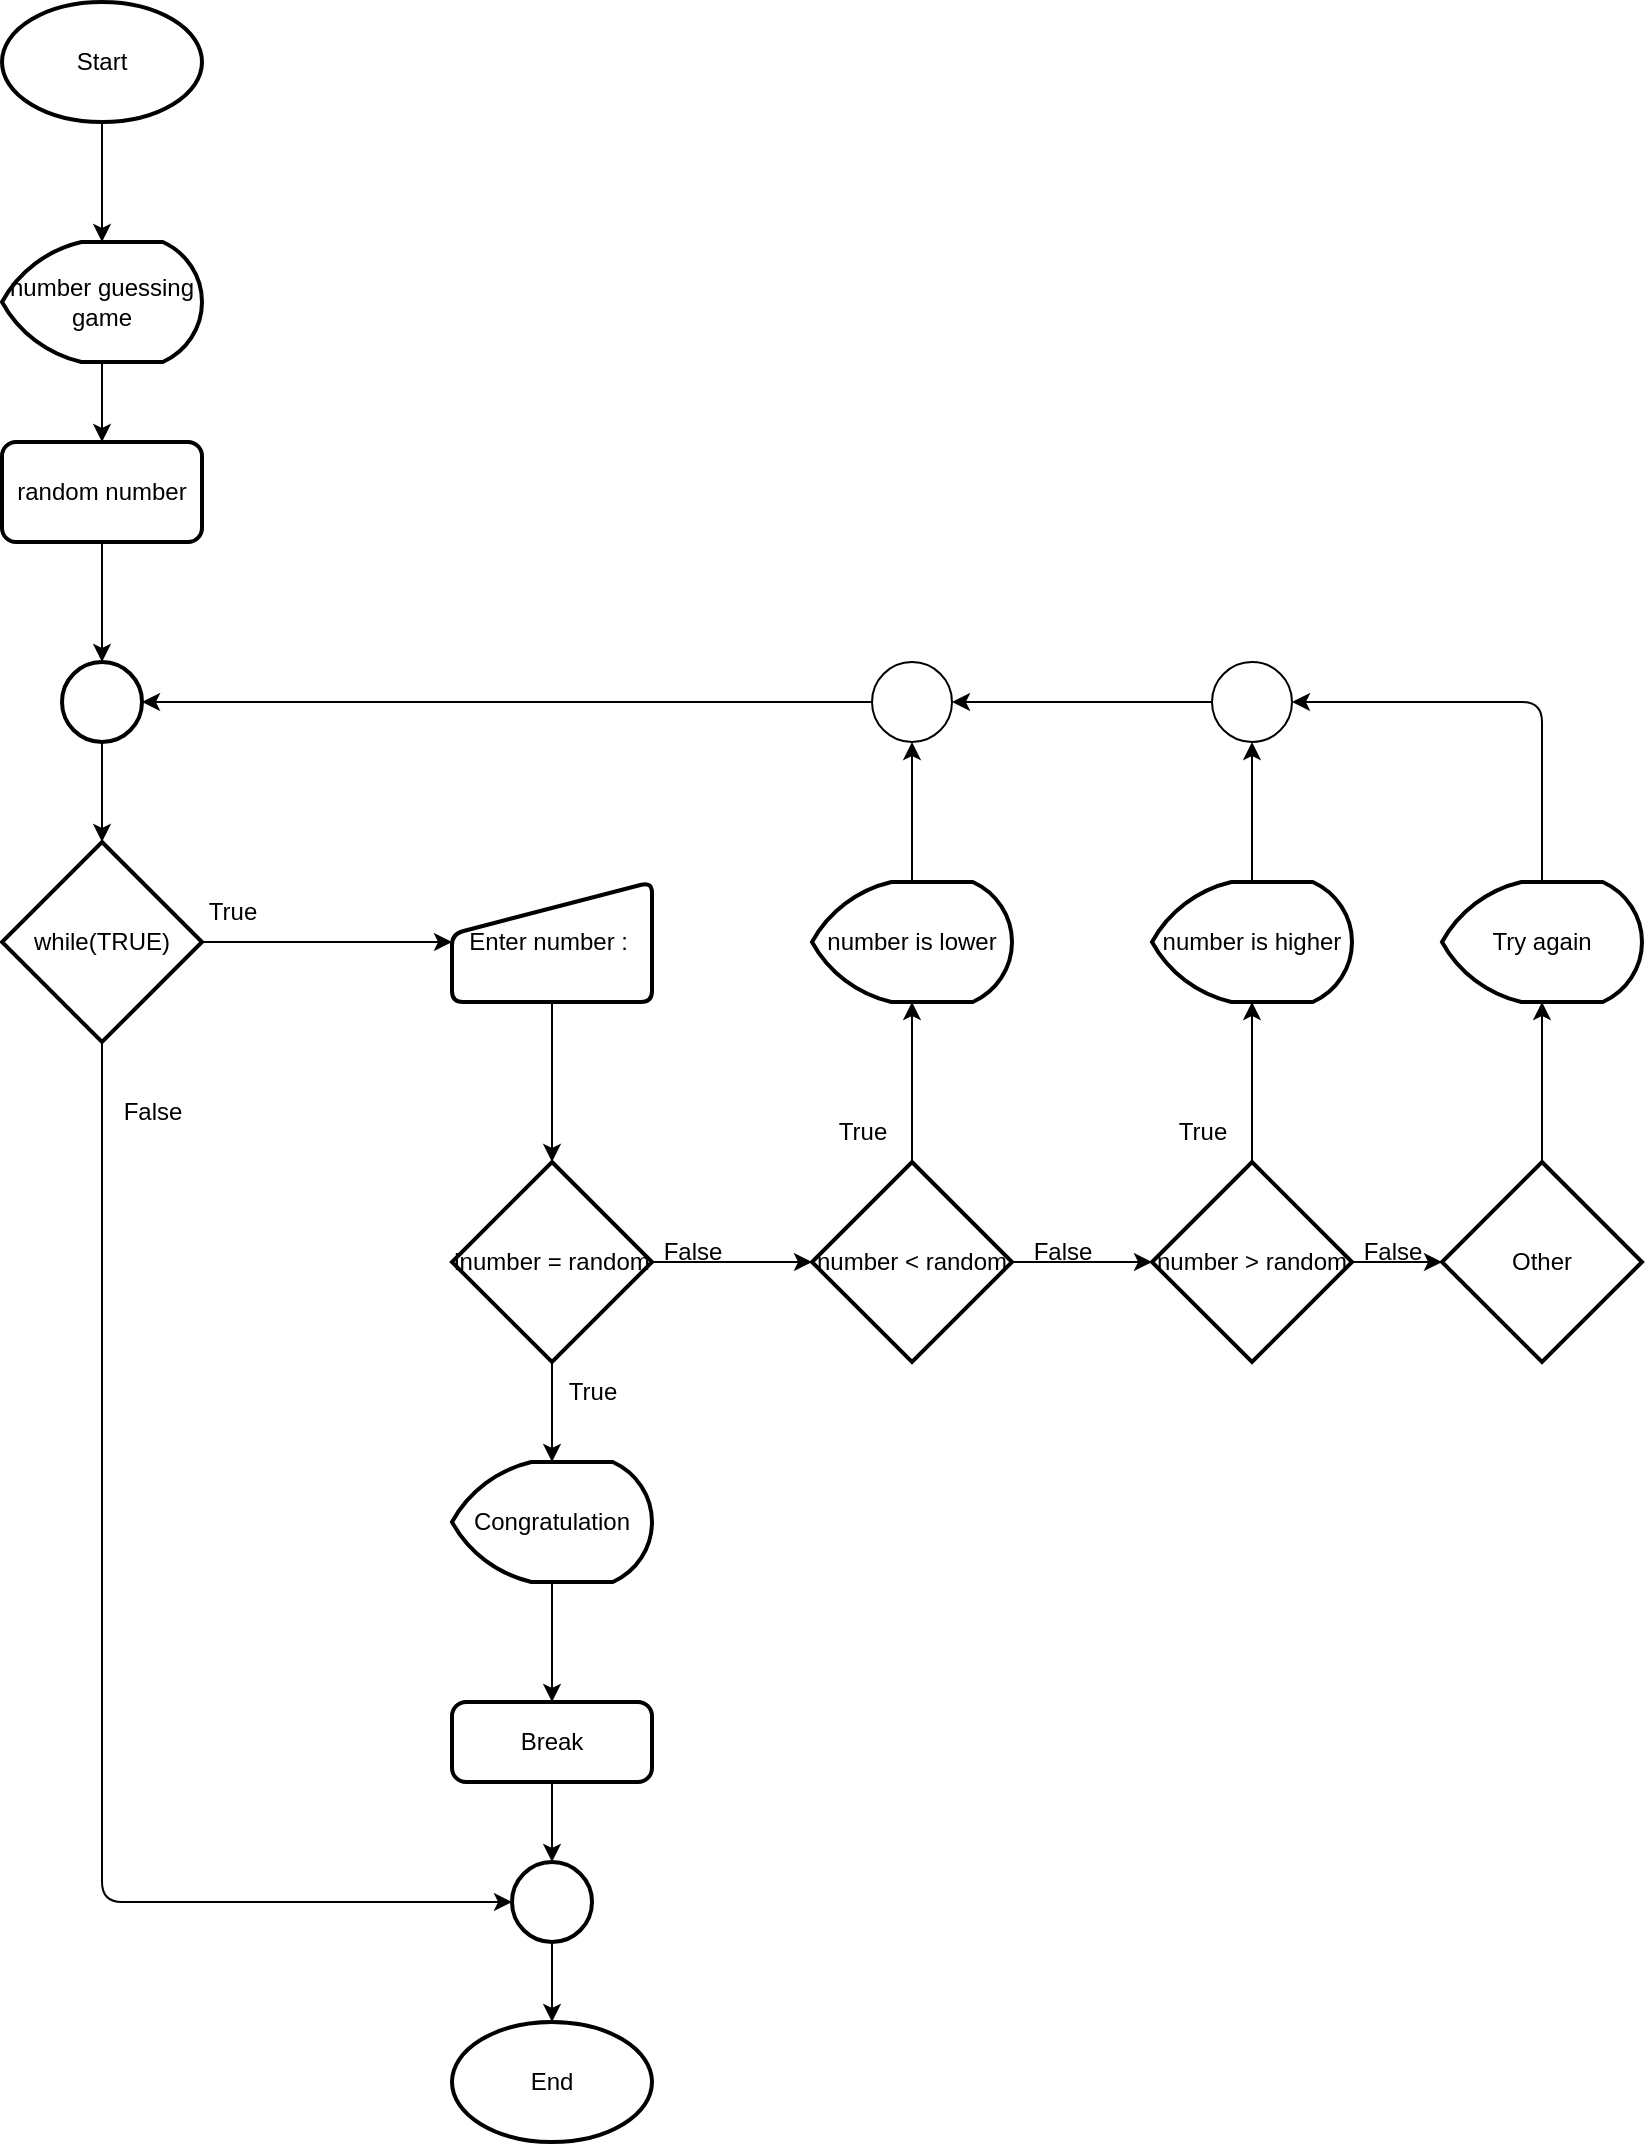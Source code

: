 <mxfile>
    <diagram id="GV0_gNoF-sasdu5zrCti" name="Page-1">
        <mxGraphModel dx="1040" dy="1431" grid="1" gridSize="10" guides="1" tooltips="1" connect="1" arrows="1" fold="1" page="1" pageScale="1" pageWidth="850" pageHeight="1100" math="0" shadow="0">
            <root>
                <mxCell id="0"/>
                <mxCell id="1" parent="0"/>
                <mxCell id="16" value="" style="edgeStyle=none;html=1;" parent="1" source="2" target="3" edge="1">
                    <mxGeometry relative="1" as="geometry"/>
                </mxCell>
                <mxCell id="2" value="Start" style="strokeWidth=2;html=1;shape=mxgraph.flowchart.start_1;whiteSpace=wrap;" parent="1" vertex="1">
                    <mxGeometry x="20" y="20" width="100" height="60" as="geometry"/>
                </mxCell>
                <mxCell id="17" value="" style="edgeStyle=none;html=1;" parent="1" source="3" target="7" edge="1">
                    <mxGeometry relative="1" as="geometry"/>
                </mxCell>
                <mxCell id="3" value="number guessing game" style="strokeWidth=2;html=1;shape=mxgraph.flowchart.display;whiteSpace=wrap;" parent="1" vertex="1">
                    <mxGeometry x="20" y="140" width="100" height="60" as="geometry"/>
                </mxCell>
                <mxCell id="20" style="edgeStyle=none;html=1;exitX=1;exitY=0.5;exitDx=0;exitDy=0;exitPerimeter=0;entryX=0;entryY=0.5;entryDx=0;entryDy=0;" parent="1" source="4" target="5" edge="1">
                    <mxGeometry relative="1" as="geometry"/>
                </mxCell>
                <mxCell id="59" style="edgeStyle=none;html=1;exitX=0.5;exitY=1;exitDx=0;exitDy=0;exitPerimeter=0;entryX=0;entryY=0.5;entryDx=0;entryDy=0;entryPerimeter=0;" parent="1" source="4" target="57" edge="1">
                    <mxGeometry relative="1" as="geometry">
                        <Array as="points">
                            <mxPoint x="70" y="970"/>
                        </Array>
                    </mxGeometry>
                </mxCell>
                <mxCell id="4" value="while(TRUE)" style="strokeWidth=2;html=1;shape=mxgraph.flowchart.decision;whiteSpace=wrap;" parent="1" vertex="1">
                    <mxGeometry x="20" y="440" width="100" height="100" as="geometry"/>
                </mxCell>
                <mxCell id="21" value="" style="edgeStyle=none;html=1;" parent="1" source="5" target="6" edge="1">
                    <mxGeometry relative="1" as="geometry"/>
                </mxCell>
                <mxCell id="5" value="Enter number :&amp;nbsp;" style="html=1;strokeWidth=2;shape=manualInput;whiteSpace=wrap;rounded=1;size=26;arcSize=11;" parent="1" vertex="1">
                    <mxGeometry x="245" y="460" width="100" height="60" as="geometry"/>
                </mxCell>
                <mxCell id="22" value="" style="edgeStyle=none;html=1;" parent="1" source="6" target="10" edge="1">
                    <mxGeometry relative="1" as="geometry"/>
                </mxCell>
                <mxCell id="54" style="edgeStyle=none;html=1;exitX=0.5;exitY=1;exitDx=0;exitDy=0;exitPerimeter=0;entryX=0.5;entryY=0;entryDx=0;entryDy=0;entryPerimeter=0;" parent="1" source="6" target="36" edge="1">
                    <mxGeometry relative="1" as="geometry"/>
                </mxCell>
                <mxCell id="6" value="inumber = random" style="strokeWidth=2;html=1;shape=mxgraph.flowchart.decision;whiteSpace=wrap;" parent="1" vertex="1">
                    <mxGeometry x="245" y="600" width="100" height="100" as="geometry"/>
                </mxCell>
                <mxCell id="18" value="" style="edgeStyle=none;html=1;" parent="1" source="7" target="9" edge="1">
                    <mxGeometry relative="1" as="geometry"/>
                </mxCell>
                <mxCell id="7" value="random number" style="rounded=1;whiteSpace=wrap;html=1;absoluteArcSize=1;arcSize=14;strokeWidth=2;" parent="1" vertex="1">
                    <mxGeometry x="20" y="240" width="100" height="50" as="geometry"/>
                </mxCell>
                <mxCell id="19" value="" style="edgeStyle=none;html=1;" parent="1" source="9" target="4" edge="1">
                    <mxGeometry relative="1" as="geometry"/>
                </mxCell>
                <mxCell id="9" value="" style="strokeWidth=2;html=1;shape=mxgraph.flowchart.start_2;whiteSpace=wrap;" parent="1" vertex="1">
                    <mxGeometry x="50" y="350" width="40" height="40" as="geometry"/>
                </mxCell>
                <mxCell id="23" value="" style="edgeStyle=none;html=1;" parent="1" source="10" target="11" edge="1">
                    <mxGeometry relative="1" as="geometry"/>
                </mxCell>
                <mxCell id="25" value="" style="edgeStyle=none;html=1;" parent="1" source="10" target="12" edge="1">
                    <mxGeometry relative="1" as="geometry"/>
                </mxCell>
                <mxCell id="10" value="number &amp;lt; random" style="strokeWidth=2;html=1;shape=mxgraph.flowchart.decision;whiteSpace=wrap;" parent="1" vertex="1">
                    <mxGeometry x="425" y="600" width="100" height="100" as="geometry"/>
                </mxCell>
                <mxCell id="24" value="" style="edgeStyle=none;html=1;" parent="1" source="11" target="13" edge="1">
                    <mxGeometry relative="1" as="geometry"/>
                </mxCell>
                <mxCell id="46" value="" style="edgeStyle=none;html=1;" parent="1" source="11" target="45" edge="1">
                    <mxGeometry relative="1" as="geometry"/>
                </mxCell>
                <mxCell id="11" value="number &amp;gt; random" style="strokeWidth=2;html=1;shape=mxgraph.flowchart.decision;whiteSpace=wrap;" parent="1" vertex="1">
                    <mxGeometry x="595" y="600" width="100" height="100" as="geometry"/>
                </mxCell>
                <mxCell id="30" value="" style="edgeStyle=none;html=1;" parent="1" source="12" target="26" edge="1">
                    <mxGeometry relative="1" as="geometry"/>
                </mxCell>
                <mxCell id="12" value="number is lower" style="strokeWidth=2;html=1;shape=mxgraph.flowchart.display;whiteSpace=wrap;" parent="1" vertex="1">
                    <mxGeometry x="425" y="460" width="100" height="60" as="geometry"/>
                </mxCell>
                <mxCell id="51" value="" style="edgeStyle=none;html=1;" parent="1" source="13" target="50" edge="1">
                    <mxGeometry relative="1" as="geometry"/>
                </mxCell>
                <mxCell id="13" value="number is higher" style="strokeWidth=2;html=1;shape=mxgraph.flowchart.display;whiteSpace=wrap;" parent="1" vertex="1">
                    <mxGeometry x="595" y="460" width="100" height="60" as="geometry"/>
                </mxCell>
                <mxCell id="58" value="" style="edgeStyle=none;html=1;" parent="1" source="14" target="57" edge="1">
                    <mxGeometry relative="1" as="geometry"/>
                </mxCell>
                <mxCell id="14" value="Break" style="rounded=1;whiteSpace=wrap;html=1;absoluteArcSize=1;arcSize=14;strokeWidth=2;" parent="1" vertex="1">
                    <mxGeometry x="245" y="870" width="100" height="40" as="geometry"/>
                </mxCell>
                <mxCell id="15" value="End" style="strokeWidth=2;html=1;shape=mxgraph.flowchart.start_1;whiteSpace=wrap;" parent="1" vertex="1">
                    <mxGeometry x="245" y="1030" width="100" height="60" as="geometry"/>
                </mxCell>
                <mxCell id="31" style="edgeStyle=none;html=1;exitX=0;exitY=0.5;exitDx=0;exitDy=0;exitPerimeter=0;entryX=1;entryY=0.5;entryDx=0;entryDy=0;entryPerimeter=0;" parent="1" source="26" target="9" edge="1">
                    <mxGeometry relative="1" as="geometry"/>
                </mxCell>
                <mxCell id="26" value="" style="verticalLabelPosition=bottom;verticalAlign=top;html=1;shape=mxgraph.flowchart.on-page_reference;" parent="1" vertex="1">
                    <mxGeometry x="455" y="350" width="40" height="40" as="geometry"/>
                </mxCell>
                <mxCell id="55" value="" style="edgeStyle=none;html=1;" parent="1" source="36" target="14" edge="1">
                    <mxGeometry relative="1" as="geometry"/>
                </mxCell>
                <mxCell id="36" value="Congratulation" style="strokeWidth=2;html=1;shape=mxgraph.flowchart.display;whiteSpace=wrap;" parent="1" vertex="1">
                    <mxGeometry x="245" y="750" width="100" height="60" as="geometry"/>
                </mxCell>
                <mxCell id="39" value="True" style="text;html=1;align=center;verticalAlign=middle;resizable=0;points=[];autosize=1;strokeColor=none;fillColor=none;" parent="1" vertex="1">
                    <mxGeometry x="290" y="700" width="50" height="30" as="geometry"/>
                </mxCell>
                <mxCell id="40" value="True" style="text;html=1;align=center;verticalAlign=middle;resizable=0;points=[];autosize=1;strokeColor=none;fillColor=none;" parent="1" vertex="1">
                    <mxGeometry x="110" y="460" width="50" height="30" as="geometry"/>
                </mxCell>
                <mxCell id="41" value="True" style="text;html=1;align=center;verticalAlign=middle;resizable=0;points=[];autosize=1;strokeColor=none;fillColor=none;" parent="1" vertex="1">
                    <mxGeometry x="425" y="570" width="50" height="30" as="geometry"/>
                </mxCell>
                <mxCell id="42" value="True" style="text;html=1;align=center;verticalAlign=middle;resizable=0;points=[];autosize=1;strokeColor=none;fillColor=none;" parent="1" vertex="1">
                    <mxGeometry x="595" y="570" width="50" height="30" as="geometry"/>
                </mxCell>
                <mxCell id="43" value="False" style="text;html=1;align=center;verticalAlign=middle;resizable=0;points=[];autosize=1;strokeColor=none;fillColor=none;" parent="1" vertex="1">
                    <mxGeometry x="340" y="630" width="50" height="30" as="geometry"/>
                </mxCell>
                <mxCell id="44" value="False" style="text;html=1;align=center;verticalAlign=middle;resizable=0;points=[];autosize=1;strokeColor=none;fillColor=none;" parent="1" vertex="1">
                    <mxGeometry x="525" y="630" width="50" height="30" as="geometry"/>
                </mxCell>
                <mxCell id="49" value="" style="edgeStyle=none;html=1;" parent="1" source="45" target="48" edge="1">
                    <mxGeometry relative="1" as="geometry"/>
                </mxCell>
                <mxCell id="45" value="Other" style="strokeWidth=2;html=1;shape=mxgraph.flowchart.decision;whiteSpace=wrap;" parent="1" vertex="1">
                    <mxGeometry x="740" y="600" width="100" height="100" as="geometry"/>
                </mxCell>
                <mxCell id="47" value="False" style="text;html=1;align=center;verticalAlign=middle;resizable=0;points=[];autosize=1;strokeColor=none;fillColor=none;" parent="1" vertex="1">
                    <mxGeometry x="690" y="630" width="50" height="30" as="geometry"/>
                </mxCell>
                <mxCell id="53" style="edgeStyle=none;html=1;exitX=0.5;exitY=0;exitDx=0;exitDy=0;exitPerimeter=0;entryX=1;entryY=0.5;entryDx=0;entryDy=0;entryPerimeter=0;" parent="1" source="48" target="50" edge="1">
                    <mxGeometry relative="1" as="geometry">
                        <Array as="points">
                            <mxPoint x="790" y="370"/>
                        </Array>
                    </mxGeometry>
                </mxCell>
                <mxCell id="48" value="Try again" style="strokeWidth=2;html=1;shape=mxgraph.flowchart.display;whiteSpace=wrap;" parent="1" vertex="1">
                    <mxGeometry x="740" y="460" width="100" height="60" as="geometry"/>
                </mxCell>
                <mxCell id="52" style="edgeStyle=none;html=1;exitX=0;exitY=0.5;exitDx=0;exitDy=0;exitPerimeter=0;" parent="1" source="50" target="26" edge="1">
                    <mxGeometry relative="1" as="geometry"/>
                </mxCell>
                <mxCell id="50" value="" style="verticalLabelPosition=bottom;verticalAlign=top;html=1;shape=mxgraph.flowchart.on-page_reference;" parent="1" vertex="1">
                    <mxGeometry x="625" y="350" width="40" height="40" as="geometry"/>
                </mxCell>
                <mxCell id="62" value="" style="edgeStyle=none;html=1;" parent="1" source="57" target="15" edge="1">
                    <mxGeometry relative="1" as="geometry"/>
                </mxCell>
                <mxCell id="57" value="" style="strokeWidth=2;html=1;shape=mxgraph.flowchart.start_2;whiteSpace=wrap;" parent="1" vertex="1">
                    <mxGeometry x="275" y="950" width="40" height="40" as="geometry"/>
                </mxCell>
                <mxCell id="61" value="False" style="text;html=1;align=center;verticalAlign=middle;resizable=0;points=[];autosize=1;strokeColor=none;fillColor=none;" parent="1" vertex="1">
                    <mxGeometry x="70" y="560" width="50" height="30" as="geometry"/>
                </mxCell>
            </root>
        </mxGraphModel>
    </diagram>
</mxfile>